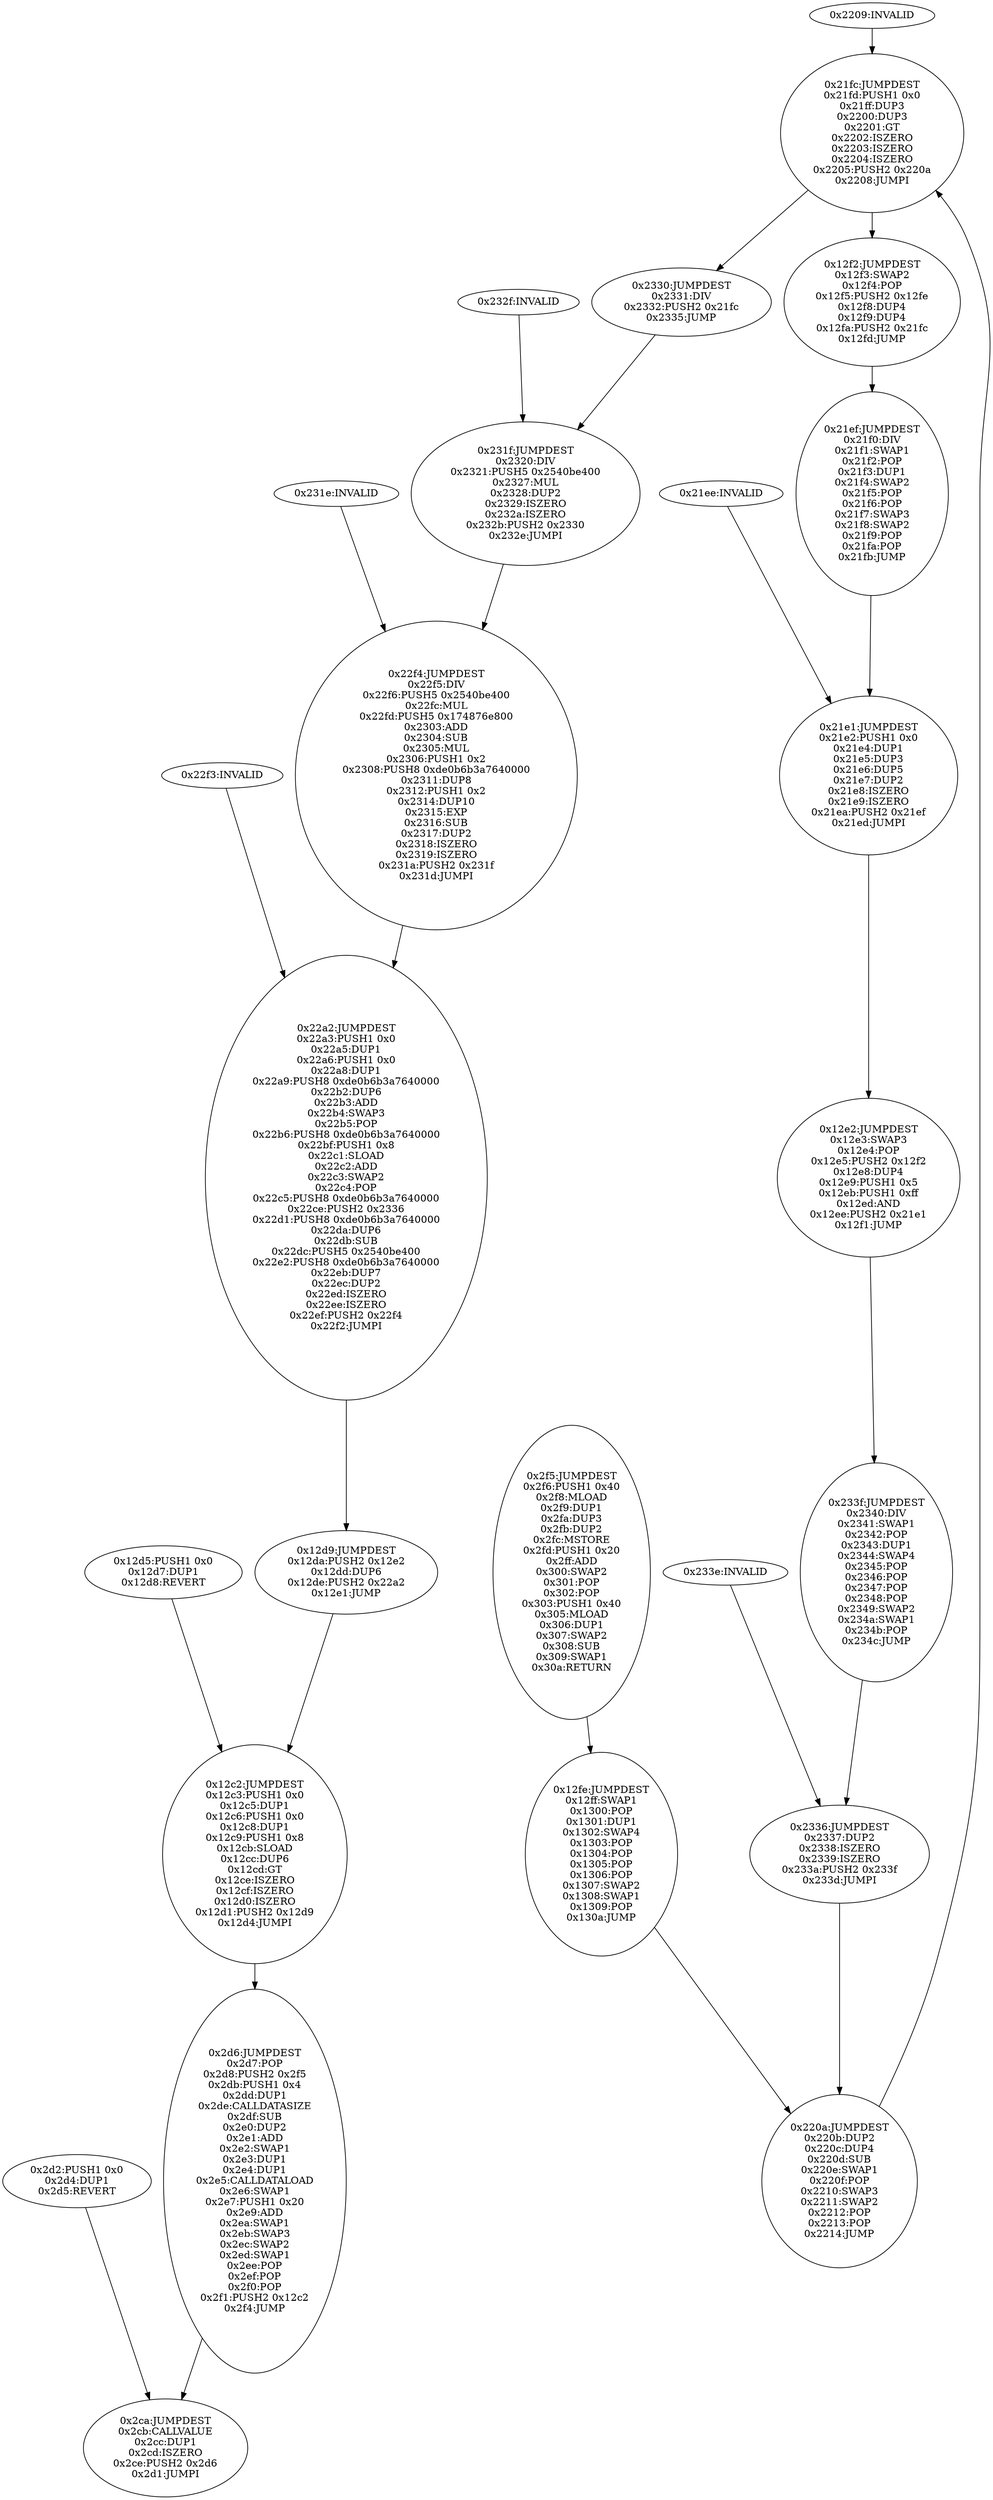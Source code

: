 digraph{
714[label="0x2ca:JUMPDEST
0x2cb:CALLVALUE
0x2cc:DUP1
0x2cd:ISZERO
0x2ce:PUSH2 0x2d6
0x2d1:JUMPI"]
722[label="0x2d2:PUSH1 0x0
0x2d4:DUP1
0x2d5:REVERT"]
722 -> 714
726[label="0x2d6:JUMPDEST
0x2d7:POP
0x2d8:PUSH2 0x2f5
0x2db:PUSH1 0x4
0x2dd:DUP1
0x2de:CALLDATASIZE
0x2df:SUB
0x2e0:DUP2
0x2e1:ADD
0x2e2:SWAP1
0x2e3:DUP1
0x2e4:DUP1
0x2e5:CALLDATALOAD
0x2e6:SWAP1
0x2e7:PUSH1 0x20
0x2e9:ADD
0x2ea:SWAP1
0x2eb:SWAP3
0x2ec:SWAP2
0x2ed:SWAP1
0x2ee:POP
0x2ef:POP
0x2f0:POP
0x2f1:PUSH2 0x12c2
0x2f4:JUMP"]
726 -> 714
4802[label="0x12c2:JUMPDEST
0x12c3:PUSH1 0x0
0x12c5:DUP1
0x12c6:PUSH1 0x0
0x12c8:DUP1
0x12c9:PUSH1 0x8
0x12cb:SLOAD
0x12cc:DUP6
0x12cd:GT
0x12ce:ISZERO
0x12cf:ISZERO
0x12d0:ISZERO
0x12d1:PUSH2 0x12d9
0x12d4:JUMPI"]
4802 -> 726
4821[label="0x12d5:PUSH1 0x0
0x12d7:DUP1
0x12d8:REVERT"]
4821 -> 4802
4825[label="0x12d9:JUMPDEST
0x12da:PUSH2 0x12e2
0x12dd:DUP6
0x12de:PUSH2 0x22a2
0x12e1:JUMP"]
4825 -> 4802
8866[label="0x22a2:JUMPDEST
0x22a3:PUSH1 0x0
0x22a5:DUP1
0x22a6:PUSH1 0x0
0x22a8:DUP1
0x22a9:PUSH8 0xde0b6b3a7640000
0x22b2:DUP6
0x22b3:ADD
0x22b4:SWAP3
0x22b5:POP
0x22b6:PUSH8 0xde0b6b3a7640000
0x22bf:PUSH1 0x8
0x22c1:SLOAD
0x22c2:ADD
0x22c3:SWAP2
0x22c4:POP
0x22c5:PUSH8 0xde0b6b3a7640000
0x22ce:PUSH2 0x2336
0x22d1:PUSH8 0xde0b6b3a7640000
0x22da:DUP6
0x22db:SUB
0x22dc:PUSH5 0x2540be400
0x22e2:PUSH8 0xde0b6b3a7640000
0x22eb:DUP7
0x22ec:DUP2
0x22ed:ISZERO
0x22ee:ISZERO
0x22ef:PUSH2 0x22f4
0x22f2:JUMPI"]
8866 -> 4825
8947[label="0x22f3:INVALID"]
8947 -> 8866
8948[label="0x22f4:JUMPDEST
0x22f5:DIV
0x22f6:PUSH5 0x2540be400
0x22fc:MUL
0x22fd:PUSH5 0x174876e800
0x2303:ADD
0x2304:SUB
0x2305:MUL
0x2306:PUSH1 0x2
0x2308:PUSH8 0xde0b6b3a7640000
0x2311:DUP8
0x2312:PUSH1 0x2
0x2314:DUP10
0x2315:EXP
0x2316:SUB
0x2317:DUP2
0x2318:ISZERO
0x2319:ISZERO
0x231a:PUSH2 0x231f
0x231d:JUMPI"]
8948 -> 8866
8990[label="0x231e:INVALID"]
8990 -> 8948
8991[label="0x231f:JUMPDEST
0x2320:DIV
0x2321:PUSH5 0x2540be400
0x2327:MUL
0x2328:DUP2
0x2329:ISZERO
0x232a:ISZERO
0x232b:PUSH2 0x2330
0x232e:JUMPI"]
8991 -> 8948
9007[label="0x232f:INVALID"]
9007 -> 8991
9008[label="0x2330:JUMPDEST
0x2331:DIV
0x2332:PUSH2 0x21fc
0x2335:JUMP"]
9008 -> 8991
8700[label="0x21fc:JUMPDEST
0x21fd:PUSH1 0x0
0x21ff:DUP3
0x2200:DUP3
0x2201:GT
0x2202:ISZERO
0x2203:ISZERO
0x2204:ISZERO
0x2205:PUSH2 0x220a
0x2208:JUMPI"]
8700 -> 9008
8700 -> 4850
8713[label="0x2209:INVALID"]
8713 -> 8700
8714[label="0x220a:JUMPDEST
0x220b:DUP2
0x220c:DUP4
0x220d:SUB
0x220e:SWAP1
0x220f:POP
0x2210:SWAP3
0x2211:SWAP2
0x2212:POP
0x2213:POP
0x2214:JUMP"]
8714 -> 8700
9014[label="0x2336:JUMPDEST
0x2337:DUP2
0x2338:ISZERO
0x2339:ISZERO
0x233a:PUSH2 0x233f
0x233d:JUMPI"]
9014 -> 8714
9022[label="0x233e:INVALID"]
9022 -> 9014
9023[label="0x233f:JUMPDEST
0x2340:DIV
0x2341:SWAP1
0x2342:POP
0x2343:DUP1
0x2344:SWAP4
0x2345:POP
0x2346:POP
0x2347:POP
0x2348:POP
0x2349:SWAP2
0x234a:SWAP1
0x234b:POP
0x234c:JUMP"]
9023 -> 9014
4834[label="0x12e2:JUMPDEST
0x12e3:SWAP3
0x12e4:POP
0x12e5:PUSH2 0x12f2
0x12e8:DUP4
0x12e9:PUSH1 0x5
0x12eb:PUSH1 0xff
0x12ed:AND
0x12ee:PUSH2 0x21e1
0x12f1:JUMP"]
4834 -> 9023
8673[label="0x21e1:JUMPDEST
0x21e2:PUSH1 0x0
0x21e4:DUP1
0x21e5:DUP3
0x21e6:DUP5
0x21e7:DUP2
0x21e8:ISZERO
0x21e9:ISZERO
0x21ea:PUSH2 0x21ef
0x21ed:JUMPI"]
8673 -> 4834
8686[label="0x21ee:INVALID"]
8686 -> 8673
8687[label="0x21ef:JUMPDEST
0x21f0:DIV
0x21f1:SWAP1
0x21f2:POP
0x21f3:DUP1
0x21f4:SWAP2
0x21f5:POP
0x21f6:POP
0x21f7:SWAP3
0x21f8:SWAP2
0x21f9:POP
0x21fa:POP
0x21fb:JUMP"]
8687 -> 8673
4850[label="0x12f2:JUMPDEST
0x12f3:SWAP2
0x12f4:POP
0x12f5:PUSH2 0x12fe
0x12f8:DUP4
0x12f9:DUP4
0x12fa:PUSH2 0x21fc
0x12fd:JUMP"]
4850 -> 8687
4862[label="0x12fe:JUMPDEST
0x12ff:SWAP1
0x1300:POP
0x1301:DUP1
0x1302:SWAP4
0x1303:POP
0x1304:POP
0x1305:POP
0x1306:POP
0x1307:SWAP2
0x1308:SWAP1
0x1309:POP
0x130a:JUMP"]
4862 -> 8714
757[label="0x2f5:JUMPDEST
0x2f6:PUSH1 0x40
0x2f8:MLOAD
0x2f9:DUP1
0x2fa:DUP3
0x2fb:DUP2
0x2fc:MSTORE
0x2fd:PUSH1 0x20
0x2ff:ADD
0x300:SWAP2
0x301:POP
0x302:POP
0x303:PUSH1 0x40
0x305:MLOAD
0x306:DUP1
0x307:SWAP2
0x308:SUB
0x309:SWAP1
0x30a:RETURN"]
757 -> 4862

}